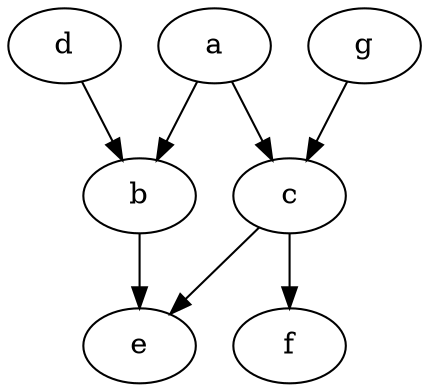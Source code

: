 digraph "outputoutputGraph1" {
  d  [Weight=2,Start=0,Processor=1];
  a  [Weight=5,Start=0,Processor=2];
  b  [Weight=4,Start=5,Processor=2];
  e  [Weight=4,Start=19,Processor=2];
  g  [Weight=8,Start=0,Processor=3];
  c  [Weight=6,Start=8,Processor=3];
  f  [Weight=7,Start=14,Processor=3];
  c->f  [Weight=2];
  a->b  [Weight=3];
  d->b  [Weight=1];
  b->e  [Weight=4];
  g->c  [Weight=4];
  c->e  [Weight=5];
  a->c  [Weight=2];
}